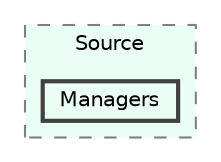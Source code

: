 digraph "C:/GEU/GEUCore/Source/Managers"
{
 // LATEX_PDF_SIZE
  bgcolor="transparent";
  edge [fontname=Helvetica,fontsize=10,labelfontname=Helvetica,labelfontsize=10];
  node [fontname=Helvetica,fontsize=10,shape=box,height=0.2,width=0.4];
  compound=true
  subgraph clusterdir_d4107ff65a26812a8e80cf49f43b787d {
    graph [ bgcolor="#ebfef5", pencolor="grey50", label="Source", fontname=Helvetica,fontsize=10 style="filled,dashed", URL="dir_d4107ff65a26812a8e80cf49f43b787d.html",tooltip=""]
  dir_ea20a9aaa4792751d6e0a54abfdc92d3 [label="Managers", fillcolor="#ebfef5", color="grey25", style="filled,bold", URL="dir_ea20a9aaa4792751d6e0a54abfdc92d3.html",tooltip=""];
  }
}
